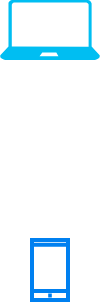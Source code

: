 <mxfile version="20.4.0" type="github">
  <diagram id="m0RKNjSjdTvmOmw9WKZu" name="Page-1">
    <mxGraphModel dx="1038" dy="617" grid="1" gridSize="10" guides="1" tooltips="1" connect="1" arrows="1" fold="1" page="1" pageScale="1" pageWidth="850" pageHeight="1100" math="0" shadow="0">
      <root>
        <mxCell id="0" />
        <mxCell id="1" parent="0" />
        <mxCell id="z8IrKijJqLtCIWkMBrRO-3" value="" style="verticalLabelPosition=bottom;html=1;verticalAlign=top;align=center;strokeColor=none;fillColor=#00BEF2;shape=mxgraph.azure.laptop;pointerEvents=1;" parent="1" vertex="1">
          <mxGeometry x="620" y="120" width="50" height="30" as="geometry" />
        </mxCell>
        <mxCell id="qyUj62kel-Ts4A-TLrnb-1" value="" style="html=1;verticalLabelPosition=bottom;align=center;labelBackgroundColor=#ffffff;verticalAlign=top;strokeWidth=2;strokeColor=#0080F0;shadow=0;dashed=0;shape=mxgraph.ios7.icons.smartphone;" vertex="1" parent="1">
          <mxGeometry x="636" y="240" width="18" height="30" as="geometry" />
        </mxCell>
      </root>
    </mxGraphModel>
  </diagram>
</mxfile>
